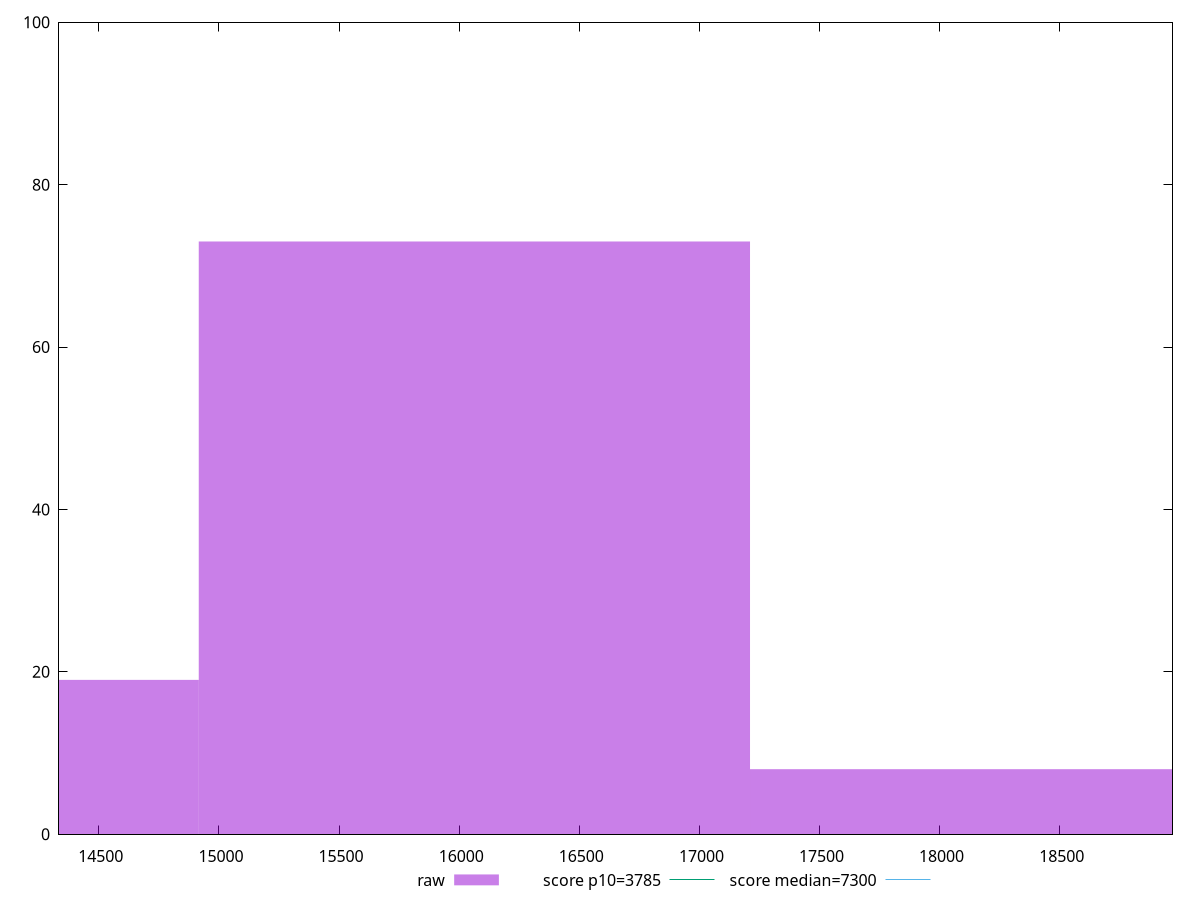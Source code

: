 reset

$raw <<EOF
16063.380636730431 73
13768.61197434037 19
18358.149299120494 8
EOF

set key outside below
set boxwidth 2294.7686623900618
set xrange [14334.244999999999:18969.420000000002]
set yrange [0:100]
set trange [0:100]
set style fill transparent solid 0.5 noborder

set parametric
set terminal svg size 640, 490 enhanced background rgb 'white'
set output "report_00015_2021-02-09T16-11-33.973Z/interactive/samples/pages+cached/raw/histogram.svg"

plot $raw title "raw" with boxes, \
     3785,t title "score p10=3785", \
     7300,t title "score median=7300"

reset
